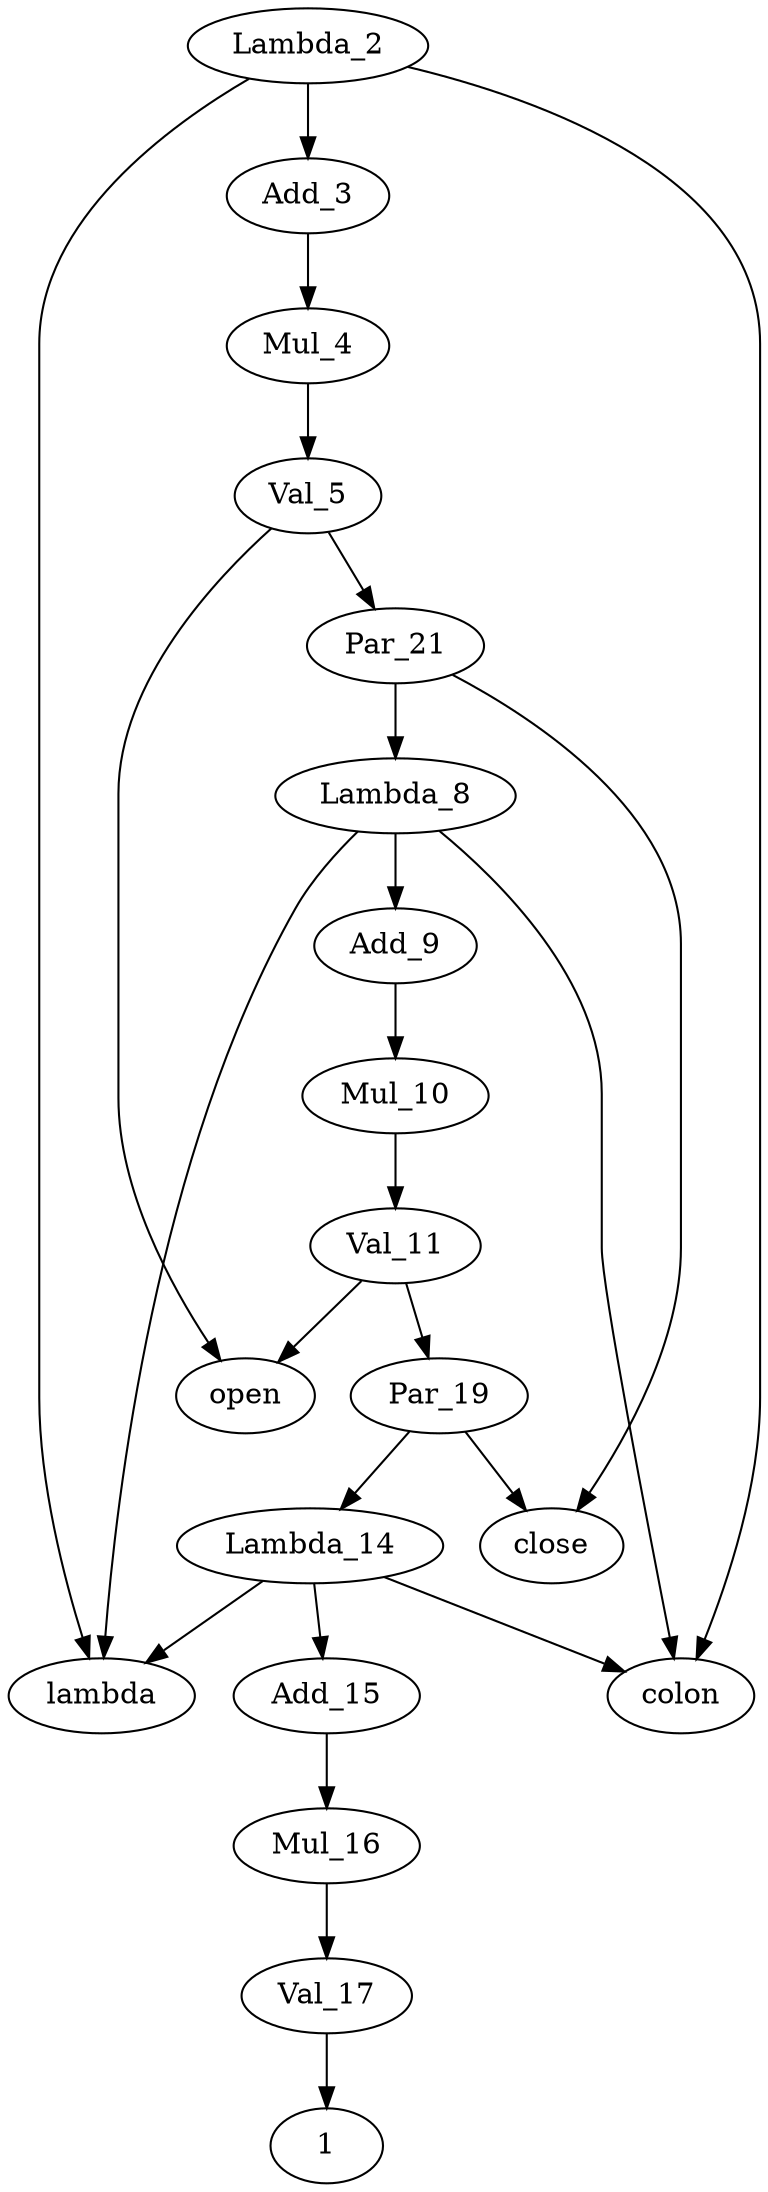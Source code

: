 strict digraph {
Lambda_2 -> {lambda colon Add_3}
Add_3 -> {Mul_4}
Mul_4 -> {Val_5}
Val_5 -> {open Par_21}
Par_21 -> {Lambda_8 close}
Lambda_8 -> {lambda colon Add_9}
Add_9 -> {Mul_10}
Mul_10 -> {Val_11}
Val_11 -> {open Par_19}
Par_19 -> {Lambda_14 close}
Lambda_14 -> {lambda colon Add_15}
Add_15 -> {Mul_16}
Mul_16 -> {Val_17}
Val_17 -> {1}
}